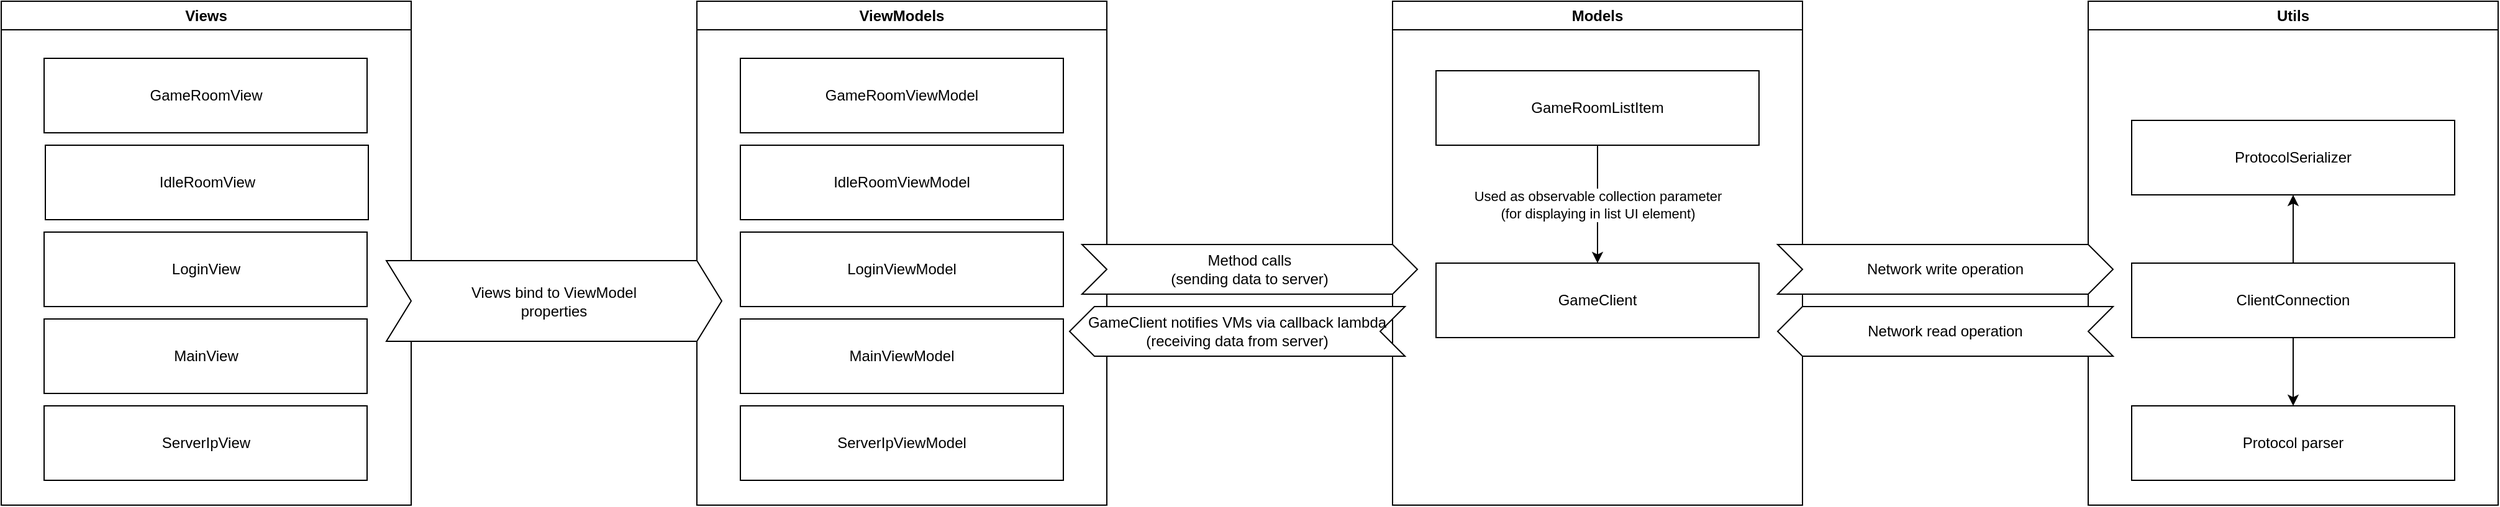 <mxfile version="22.1.2" type="device">
  <diagram name="Page-1" id="du--K4UeE7Una3I8GDkH">
    <mxGraphModel dx="2049" dy="1329" grid="1" gridSize="10" guides="1" tooltips="1" connect="1" arrows="1" fold="1" page="1" pageScale="1" pageWidth="1100" pageHeight="850" math="0" shadow="0">
      <root>
        <mxCell id="0" />
        <mxCell id="1" parent="0" />
        <mxCell id="QxnVtI1UuPjFrHHvV7rU-3" value="Views" style="swimlane;whiteSpace=wrap;html=1;startSize=23;" parent="1" vertex="1">
          <mxGeometry x="70" y="184" width="330" height="406" as="geometry" />
        </mxCell>
        <mxCell id="jwHWnWC_ZpKXBPb_BFdE-14" value="GameRoomView" style="rounded=0;whiteSpace=wrap;html=1;" vertex="1" parent="QxnVtI1UuPjFrHHvV7rU-3">
          <mxGeometry x="34.5" y="46" width="260" height="60" as="geometry" />
        </mxCell>
        <mxCell id="jwHWnWC_ZpKXBPb_BFdE-15" value="IdleRoomView" style="rounded=0;whiteSpace=wrap;html=1;" vertex="1" parent="QxnVtI1UuPjFrHHvV7rU-3">
          <mxGeometry x="35.5" y="116" width="260" height="60" as="geometry" />
        </mxCell>
        <mxCell id="jwHWnWC_ZpKXBPb_BFdE-16" value="LoginView" style="rounded=0;whiteSpace=wrap;html=1;" vertex="1" parent="QxnVtI1UuPjFrHHvV7rU-3">
          <mxGeometry x="34.5" y="186" width="260" height="60" as="geometry" />
        </mxCell>
        <mxCell id="jwHWnWC_ZpKXBPb_BFdE-17" value="MainView" style="rounded=0;whiteSpace=wrap;html=1;" vertex="1" parent="QxnVtI1UuPjFrHHvV7rU-3">
          <mxGeometry x="34.5" y="256" width="260" height="60" as="geometry" />
        </mxCell>
        <mxCell id="jwHWnWC_ZpKXBPb_BFdE-18" value="ServerIpView" style="rounded=0;whiteSpace=wrap;html=1;" vertex="1" parent="QxnVtI1UuPjFrHHvV7rU-3">
          <mxGeometry x="34.5" y="326" width="260" height="60" as="geometry" />
        </mxCell>
        <mxCell id="QxnVtI1UuPjFrHHvV7rU-4" value="ViewModels" style="swimlane;whiteSpace=wrap;html=1;startSize=23;" parent="1" vertex="1">
          <mxGeometry x="630" y="184" width="330" height="406" as="geometry" />
        </mxCell>
        <mxCell id="QxnVtI1UuPjFrHHvV7rU-18" value="GameRoomViewModel" style="rounded=0;whiteSpace=wrap;html=1;" parent="QxnVtI1UuPjFrHHvV7rU-4" vertex="1">
          <mxGeometry x="35" y="46" width="260" height="60" as="geometry" />
        </mxCell>
        <mxCell id="QxnVtI1UuPjFrHHvV7rU-19" value="IdleRoomViewModel" style="rounded=0;whiteSpace=wrap;html=1;" parent="QxnVtI1UuPjFrHHvV7rU-4" vertex="1">
          <mxGeometry x="35" y="116" width="260" height="60" as="geometry" />
        </mxCell>
        <mxCell id="QxnVtI1UuPjFrHHvV7rU-20" value="LoginViewModel" style="rounded=0;whiteSpace=wrap;html=1;" parent="QxnVtI1UuPjFrHHvV7rU-4" vertex="1">
          <mxGeometry x="35" y="186" width="260" height="60" as="geometry" />
        </mxCell>
        <mxCell id="QxnVtI1UuPjFrHHvV7rU-21" value="MainViewModel" style="rounded=0;whiteSpace=wrap;html=1;" parent="QxnVtI1UuPjFrHHvV7rU-4" vertex="1">
          <mxGeometry x="35" y="256" width="260" height="60" as="geometry" />
        </mxCell>
        <mxCell id="QxnVtI1UuPjFrHHvV7rU-22" value="ServerIpViewModel" style="rounded=0;whiteSpace=wrap;html=1;" parent="QxnVtI1UuPjFrHHvV7rU-4" vertex="1">
          <mxGeometry x="35" y="326" width="260" height="60" as="geometry" />
        </mxCell>
        <mxCell id="QxnVtI1UuPjFrHHvV7rU-5" value="Models" style="swimlane;whiteSpace=wrap;html=1;startSize=23;" parent="1" vertex="1">
          <mxGeometry x="1190" y="184" width="330" height="406" as="geometry" />
        </mxCell>
        <mxCell id="QxnVtI1UuPjFrHHvV7rU-8" value="GameClient" style="rounded=0;whiteSpace=wrap;html=1;" parent="QxnVtI1UuPjFrHHvV7rU-5" vertex="1">
          <mxGeometry x="35" y="211" width="260" height="60" as="geometry" />
        </mxCell>
        <mxCell id="QxnVtI1UuPjFrHHvV7rU-17" value="Used as observable collection parameter&lt;br&gt;(for displaying in list UI element)" style="edgeStyle=orthogonalEdgeStyle;rounded=0;orthogonalLoop=1;jettySize=auto;html=1;entryX=0.5;entryY=0;entryDx=0;entryDy=0;" parent="QxnVtI1UuPjFrHHvV7rU-5" source="QxnVtI1UuPjFrHHvV7rU-16" target="QxnVtI1UuPjFrHHvV7rU-8" edge="1">
          <mxGeometry relative="1" as="geometry" />
        </mxCell>
        <mxCell id="QxnVtI1UuPjFrHHvV7rU-16" value="GameRoomListItem" style="rounded=0;whiteSpace=wrap;html=1;" parent="QxnVtI1UuPjFrHHvV7rU-5" vertex="1">
          <mxGeometry x="35" y="56" width="260" height="60" as="geometry" />
        </mxCell>
        <mxCell id="QxnVtI1UuPjFrHHvV7rU-6" value="Utils" style="swimlane;whiteSpace=wrap;html=1;startSize=23;" parent="1" vertex="1">
          <mxGeometry x="1750" y="184" width="330" height="406" as="geometry" />
        </mxCell>
        <mxCell id="QxnVtI1UuPjFrHHvV7rU-14" style="edgeStyle=orthogonalEdgeStyle;rounded=0;orthogonalLoop=1;jettySize=auto;html=1;" parent="QxnVtI1UuPjFrHHvV7rU-6" source="QxnVtI1UuPjFrHHvV7rU-7" target="QxnVtI1UuPjFrHHvV7rU-11" edge="1">
          <mxGeometry relative="1" as="geometry" />
        </mxCell>
        <mxCell id="QxnVtI1UuPjFrHHvV7rU-15" style="edgeStyle=orthogonalEdgeStyle;rounded=0;orthogonalLoop=1;jettySize=auto;html=1;" parent="QxnVtI1UuPjFrHHvV7rU-6" source="QxnVtI1UuPjFrHHvV7rU-7" target="QxnVtI1UuPjFrHHvV7rU-10" edge="1">
          <mxGeometry relative="1" as="geometry" />
        </mxCell>
        <mxCell id="QxnVtI1UuPjFrHHvV7rU-7" value="ClientConnection" style="rounded=0;whiteSpace=wrap;html=1;" parent="QxnVtI1UuPjFrHHvV7rU-6" vertex="1">
          <mxGeometry x="35" y="211" width="260" height="60" as="geometry" />
        </mxCell>
        <mxCell id="QxnVtI1UuPjFrHHvV7rU-10" value="ProtocolSerializer" style="rounded=0;whiteSpace=wrap;html=1;" parent="QxnVtI1UuPjFrHHvV7rU-6" vertex="1">
          <mxGeometry x="35" y="96" width="260" height="60" as="geometry" />
        </mxCell>
        <mxCell id="QxnVtI1UuPjFrHHvV7rU-11" value="Protocol parser" style="rounded=0;whiteSpace=wrap;html=1;" parent="QxnVtI1UuPjFrHHvV7rU-6" vertex="1">
          <mxGeometry x="35" y="326" width="260" height="60" as="geometry" />
        </mxCell>
        <mxCell id="jwHWnWC_ZpKXBPb_BFdE-10" value="Network write operation" style="shape=step;perimeter=stepPerimeter;fixedSize=1;points=[];whiteSpace=wrap;html=1;" vertex="1" parent="1">
          <mxGeometry x="1500" y="380" width="270" height="40" as="geometry" />
        </mxCell>
        <mxCell id="jwHWnWC_ZpKXBPb_BFdE-11" value="Network read operation" style="shape=step;perimeter=stepPerimeter;fixedSize=1;points=[];whiteSpace=wrap;html=1;flipH=1;" vertex="1" parent="1">
          <mxGeometry x="1500" y="430" width="270" height="40" as="geometry" />
        </mxCell>
        <mxCell id="jwHWnWC_ZpKXBPb_BFdE-12" value="Method calls &lt;br&gt;(sending data to server)" style="shape=step;perimeter=stepPerimeter;fixedSize=1;points=[];whiteSpace=wrap;html=1;" vertex="1" parent="1">
          <mxGeometry x="940" y="380" width="270" height="40" as="geometry" />
        </mxCell>
        <mxCell id="jwHWnWC_ZpKXBPb_BFdE-13" value="GameClient notifies VMs via callback lambda&lt;br&gt;(receiving data from server)" style="shape=step;perimeter=stepPerimeter;fixedSize=1;points=[];whiteSpace=wrap;html=1;flipH=1;" vertex="1" parent="1">
          <mxGeometry x="930" y="430" width="270" height="40" as="geometry" />
        </mxCell>
        <mxCell id="jwHWnWC_ZpKXBPb_BFdE-19" value="Views bind to ViewModel&lt;br&gt;properties" style="shape=step;perimeter=stepPerimeter;fixedSize=1;points=[];whiteSpace=wrap;html=1;" vertex="1" parent="1">
          <mxGeometry x="380" y="393" width="270" height="65" as="geometry" />
        </mxCell>
      </root>
    </mxGraphModel>
  </diagram>
</mxfile>
